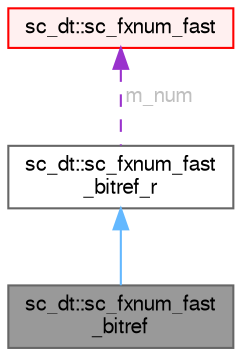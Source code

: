 digraph "sc_dt::sc_fxnum_fast_bitref"
{
 // LATEX_PDF_SIZE
  bgcolor="transparent";
  edge [fontname=FreeSans,fontsize=10,labelfontname=FreeSans,labelfontsize=10];
  node [fontname=FreeSans,fontsize=10,shape=box,height=0.2,width=0.4];
  Node1 [id="Node000001",label="sc_dt::sc_fxnum_fast\l_bitref",height=0.2,width=0.4,color="gray40", fillcolor="grey60", style="filled", fontcolor="black",tooltip=" "];
  Node2 -> Node1 [id="edge1_Node000001_Node000002",dir="back",color="steelblue1",style="solid",tooltip=" "];
  Node2 [id="Node000002",label="sc_dt::sc_fxnum_fast\l_bitref_r",height=0.2,width=0.4,color="gray40", fillcolor="white", style="filled",URL="$a01717.html",tooltip=" "];
  Node3 -> Node2 [id="edge2_Node000002_Node000003",dir="back",color="darkorchid3",style="dashed",tooltip=" ",label=" m_num",fontcolor="grey" ];
  Node3 [id="Node000003",label="sc_dt::sc_fxnum_fast",height=0.2,width=0.4,color="red", fillcolor="#FFF0F0", style="filled",URL="$a01745.html",tooltip=" "];
}
